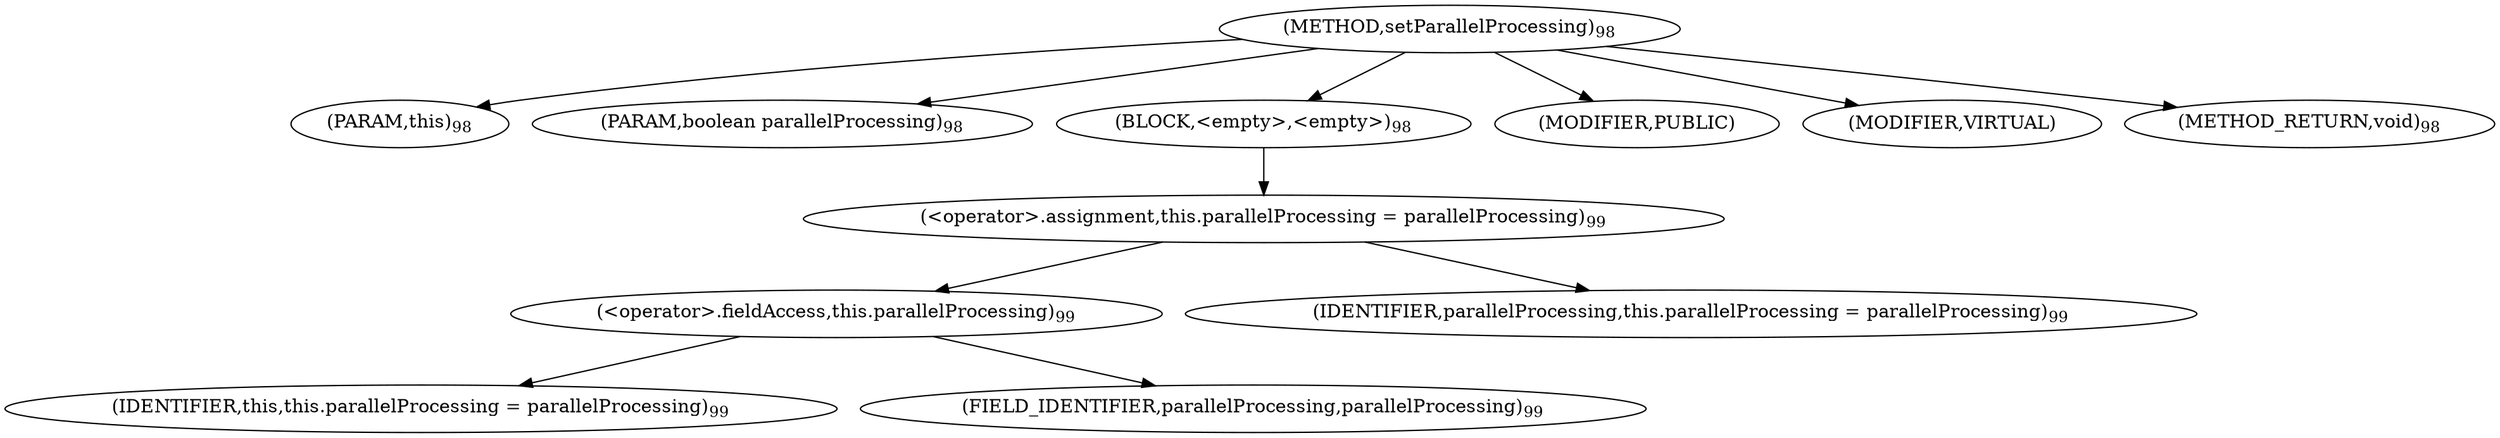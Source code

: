digraph "setParallelProcessing" {  
"207" [label = <(METHOD,setParallelProcessing)<SUB>98</SUB>> ]
"17" [label = <(PARAM,this)<SUB>98</SUB>> ]
"208" [label = <(PARAM,boolean parallelProcessing)<SUB>98</SUB>> ]
"209" [label = <(BLOCK,&lt;empty&gt;,&lt;empty&gt;)<SUB>98</SUB>> ]
"210" [label = <(&lt;operator&gt;.assignment,this.parallelProcessing = parallelProcessing)<SUB>99</SUB>> ]
"211" [label = <(&lt;operator&gt;.fieldAccess,this.parallelProcessing)<SUB>99</SUB>> ]
"16" [label = <(IDENTIFIER,this,this.parallelProcessing = parallelProcessing)<SUB>99</SUB>> ]
"212" [label = <(FIELD_IDENTIFIER,parallelProcessing,parallelProcessing)<SUB>99</SUB>> ]
"213" [label = <(IDENTIFIER,parallelProcessing,this.parallelProcessing = parallelProcessing)<SUB>99</SUB>> ]
"214" [label = <(MODIFIER,PUBLIC)> ]
"215" [label = <(MODIFIER,VIRTUAL)> ]
"216" [label = <(METHOD_RETURN,void)<SUB>98</SUB>> ]
  "207" -> "17" 
  "207" -> "208" 
  "207" -> "209" 
  "207" -> "214" 
  "207" -> "215" 
  "207" -> "216" 
  "209" -> "210" 
  "210" -> "211" 
  "210" -> "213" 
  "211" -> "16" 
  "211" -> "212" 
}
